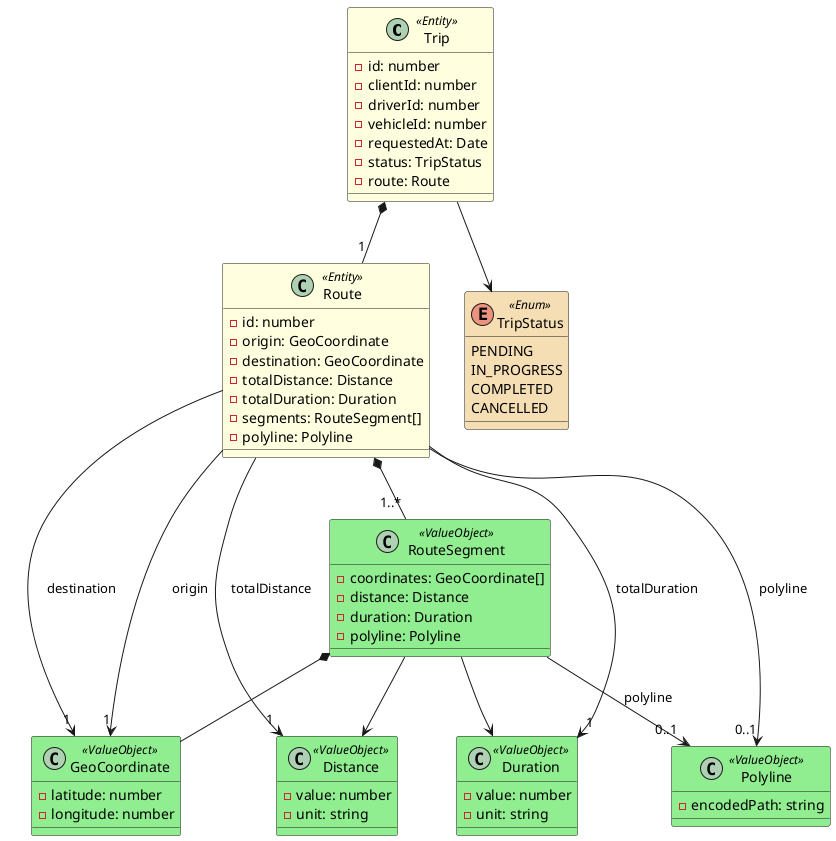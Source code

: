 @startuml Trip-Management-Frontend-Domain-Classes
' ========================
' Stereotypes colors
' ========================
skinparam class {
    BackgroundColor<<Entity>> LightYellow
    BackgroundColor<<ValueObject>> LightGreen
    BackgroundColor<<Enum>> Wheat
}

' ========================
' Entities
' ========================
class Trip <<Entity>> {
  - id: number
  - clientId: number
  - driverId: number
  - vehicleId: number
  - requestedAt: Date
  - status: TripStatus
  - route: Route
}

class Route <<Entity>> {
  - id: number
  - origin: GeoCoordinate
  - destination: GeoCoordinate
  - totalDistance: Distance
  - totalDuration: Duration
  - segments: RouteSegment[]
  - polyline: Polyline
}

' ========================
' Value Objects
' ========================
class GeoCoordinate <<ValueObject>> {
  - latitude: number
  - longitude: number
}

class RouteSegment <<ValueObject>> {
  - coordinates: GeoCoordinate[]
  - distance: Distance
  - duration: Duration
  - polyline: Polyline
}

class Distance <<ValueObject>> {
  - value: number
  - unit: string
}

class Duration <<ValueObject>> {
  - value: number
  - unit: string
}

class Polyline <<ValueObject>> {
  - encodedPath: string
}

enum TripStatus <<Enum>> {
  PENDING
  IN_PROGRESS
  COMPLETED
  CANCELLED
}

' ========================
' Relationships
' ========================
Trip *-- "1" Route
Trip --> TripStatus

Route *-- "1..*" RouteSegment
Route --> "1" GeoCoordinate : origin
Route --> "1" GeoCoordinate : destination
Route --> "1" Distance : totalDistance
Route --> "1" Duration : totalDuration
Route --> "0..1" Polyline : polyline

RouteSegment *-- GeoCoordinate
RouteSegment --> Distance
RouteSegment --> Duration
RouteSegment --> "0..1" Polyline : polyline
@enduml
